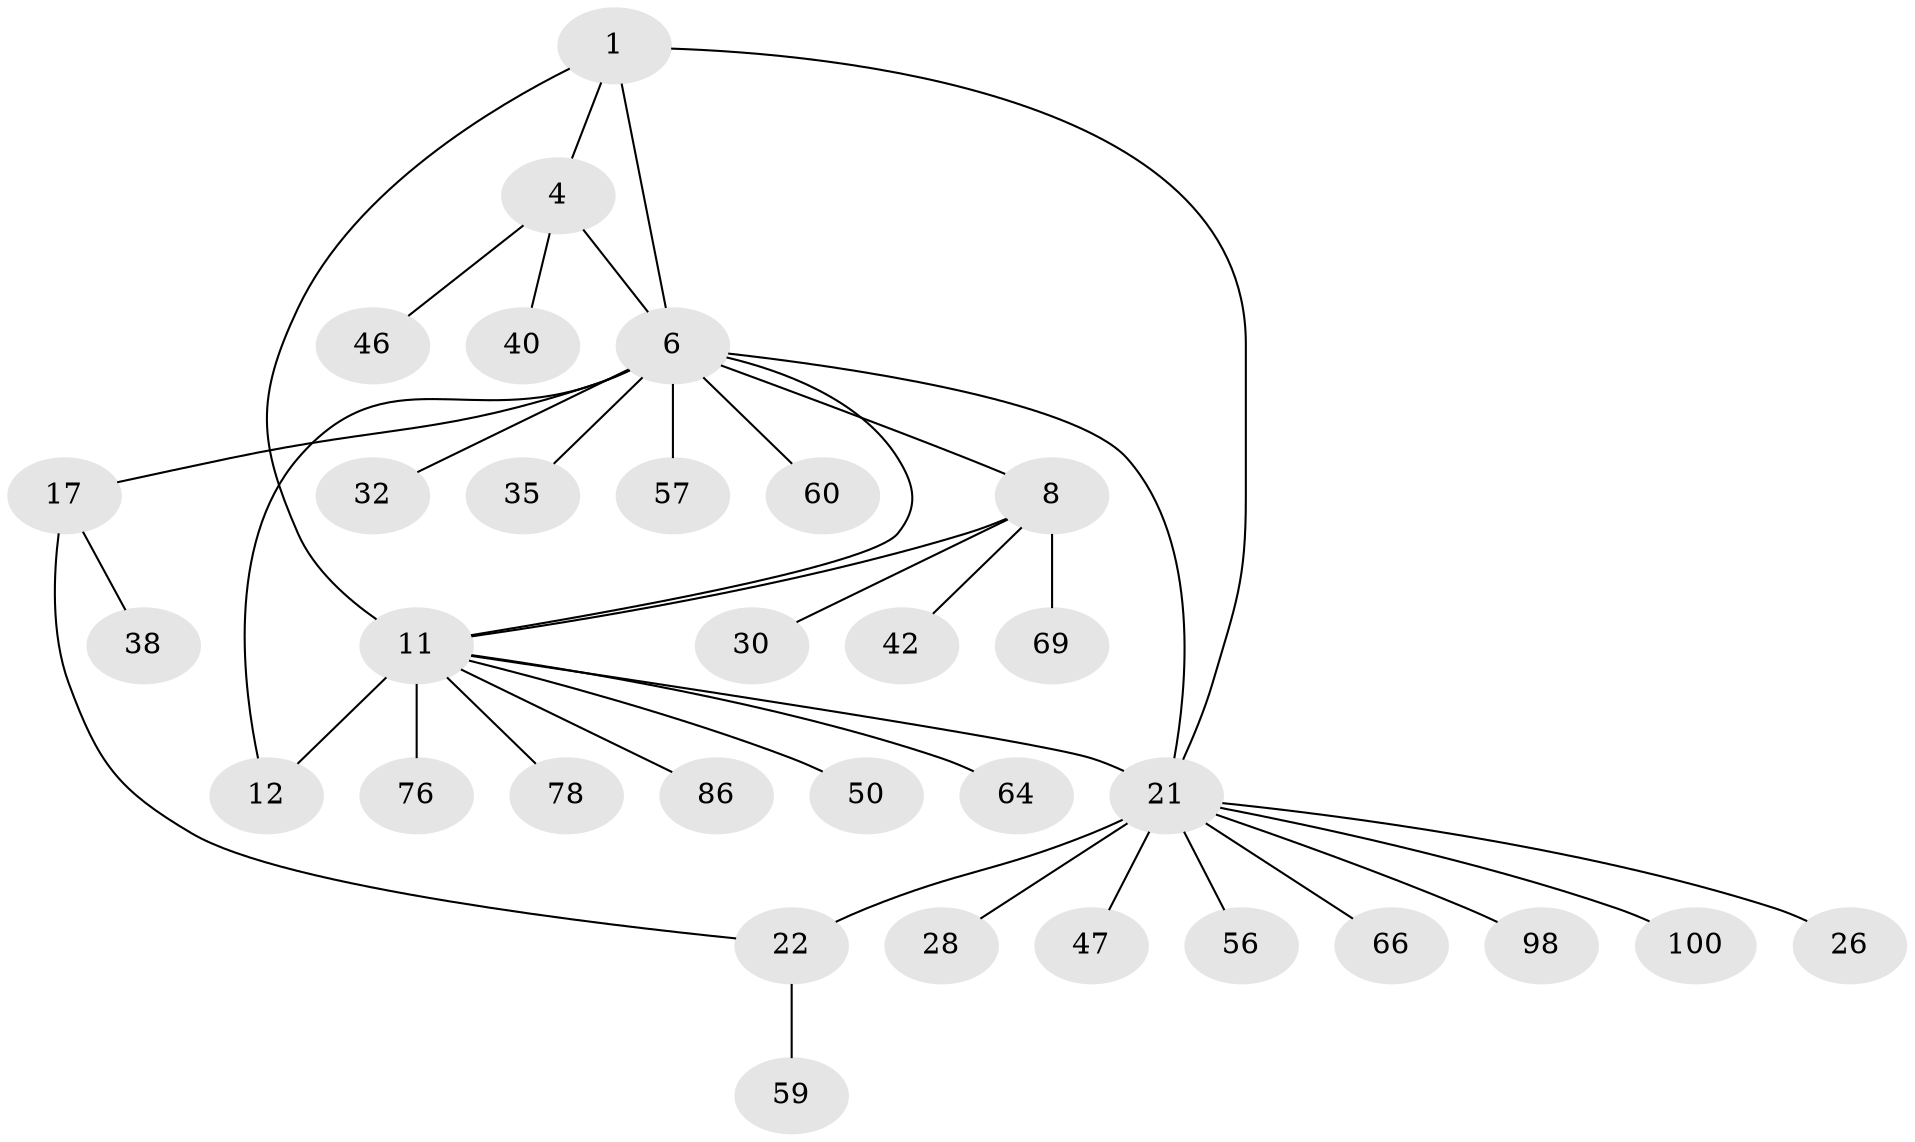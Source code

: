 // original degree distribution, {6: 0.037383177570093455, 7: 0.04672897196261682, 5: 0.04672897196261682, 9: 0.018691588785046728, 8: 0.04672897196261682, 10: 0.028037383177570093, 11: 0.009345794392523364, 4: 0.028037383177570093, 2: 0.14953271028037382, 1: 0.5607476635514018, 3: 0.028037383177570093}
// Generated by graph-tools (version 1.1) at 2025/19/03/04/25 18:19:41]
// undirected, 32 vertices, 38 edges
graph export_dot {
graph [start="1"]
  node [color=gray90,style=filled];
  1 [super="+2+106"];
  4 [super="+44+90"];
  6 [super="+16+9+79+7"];
  8 [super="+33+36+74+93"];
  11 [super="+45+13+34+41+91+48+27"];
  12 [super="+15+61"];
  17 [super="+105+95+19+18+54"];
  21 [super="+23+24+25"];
  22 [super="+31+65"];
  26 [super="+75"];
  28;
  30 [super="+52"];
  32;
  35 [super="+88+53+62"];
  38;
  40;
  42;
  46;
  47;
  50;
  56;
  57;
  59;
  60;
  64;
  66;
  69;
  76;
  78;
  86;
  98 [super="+104"];
  100;
  1 -- 4 [weight=4];
  1 -- 21;
  1 -- 6 [weight=4];
  1 -- 11;
  4 -- 40;
  4 -- 46;
  4 -- 6;
  6 -- 8 [weight=4];
  6 -- 17 [weight=5];
  6 -- 32;
  6 -- 35;
  6 -- 60;
  6 -- 57;
  6 -- 12;
  6 -- 21 [weight=2];
  6 -- 11;
  8 -- 11;
  8 -- 30;
  8 -- 42;
  8 -- 69;
  11 -- 12 [weight=6];
  11 -- 76;
  11 -- 78;
  11 -- 50;
  11 -- 86;
  11 -- 21;
  11 -- 64;
  17 -- 38;
  17 -- 22;
  21 -- 22 [weight=4];
  21 -- 66;
  21 -- 98;
  21 -- 100;
  21 -- 47;
  21 -- 26;
  21 -- 56;
  21 -- 28;
  22 -- 59;
}
